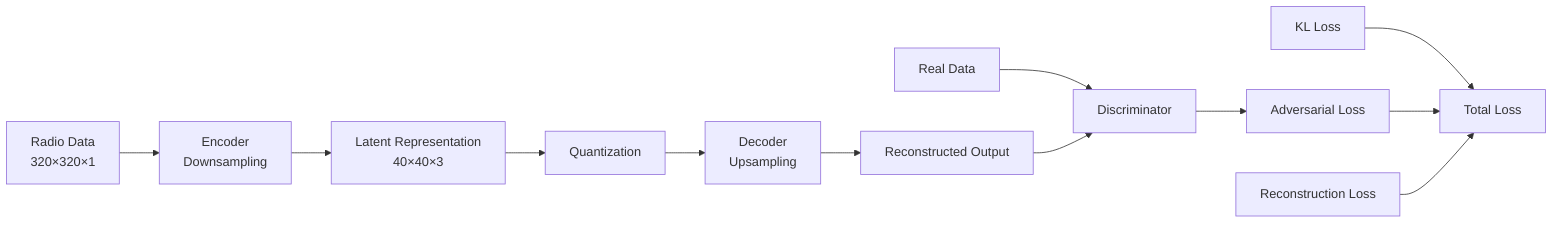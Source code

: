 flowchart LR
    A[Radio Data<br/>320×320×1] --> B[Encoder<br/>Downsampling]
    B --> C[Latent Representation<br/>40×40×3]
    C --> D[Quantization]
    D --> E[Decoder<br/>Upsampling]
    E --> F[Reconstructed Output]
    
    G[Real Data] --> H[Discriminator]
    F --> H
    H --> I[Adversarial Loss]
    
    J[KL Loss] --> K[Total Loss]
    I --> K
    L[Reconstruction Loss] --> K